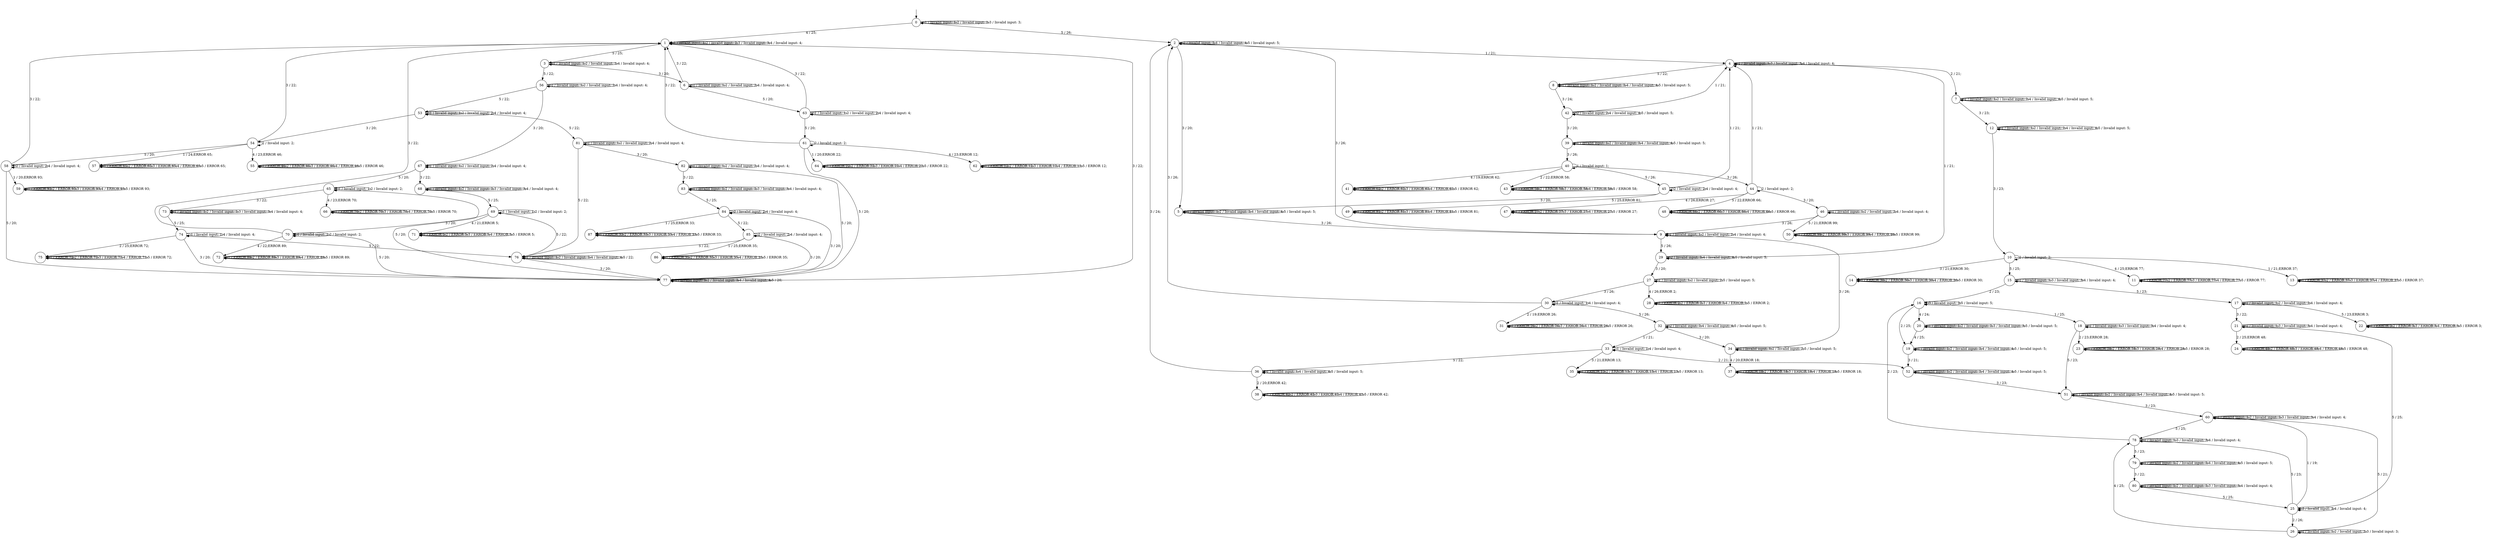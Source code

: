 digraph g {
__start0 [label="" shape="none"];

	s0 [shape="circle" label="0"];
	s1 [shape="circle" label="1"];
	s2 [shape="circle" label="2"];
	s3 [shape="circle" label="3"];
	s4 [shape="circle" label="4"];
	s5 [shape="circle" label="5"];
	s6 [shape="circle" label="6"];
	s7 [shape="circle" label="7"];
	s8 [shape="circle" label="8"];
	s9 [shape="circle" label="9"];
	s10 [shape="circle" label="10"];
	s11 [shape="circle" label="11"];
	s12 [shape="circle" label="12"];
	s13 [shape="circle" label="13"];
	s14 [shape="circle" label="14"];
	s15 [shape="circle" label="15"];
	s16 [shape="circle" label="16"];
	s17 [shape="circle" label="17"];
	s18 [shape="circle" label="18"];
	s19 [shape="circle" label="19"];
	s20 [shape="circle" label="20"];
	s21 [shape="circle" label="21"];
	s22 [shape="circle" label="22"];
	s23 [shape="circle" label="23"];
	s24 [shape="circle" label="24"];
	s25 [shape="circle" label="25"];
	s26 [shape="circle" label="26"];
	s27 [shape="circle" label="27"];
	s28 [shape="circle" label="28"];
	s29 [shape="circle" label="29"];
	s30 [shape="circle" label="30"];
	s31 [shape="circle" label="31"];
	s32 [shape="circle" label="32"];
	s33 [shape="circle" label="33"];
	s34 [shape="circle" label="34"];
	s35 [shape="circle" label="35"];
	s36 [shape="circle" label="36"];
	s37 [shape="circle" label="37"];
	s38 [shape="circle" label="38"];
	s39 [shape="circle" label="39"];
	s40 [shape="circle" label="40"];
	s41 [shape="circle" label="41"];
	s42 [shape="circle" label="42"];
	s43 [shape="circle" label="43"];
	s44 [shape="circle" label="44"];
	s45 [shape="circle" label="45"];
	s46 [shape="circle" label="46"];
	s47 [shape="circle" label="47"];
	s48 [shape="circle" label="48"];
	s49 [shape="circle" label="49"];
	s50 [shape="circle" label="50"];
	s51 [shape="circle" label="51"];
	s52 [shape="circle" label="52"];
	s53 [shape="circle" label="53"];
	s54 [shape="circle" label="54"];
	s55 [shape="circle" label="55"];
	s56 [shape="circle" label="56"];
	s57 [shape="circle" label="57"];
	s58 [shape="circle" label="58"];
	s59 [shape="circle" label="59"];
	s60 [shape="circle" label="60"];
	s61 [shape="circle" label="61"];
	s62 [shape="circle" label="62"];
	s63 [shape="circle" label="63"];
	s64 [shape="circle" label="64"];
	s65 [shape="circle" label="65"];
	s66 [shape="circle" label="66"];
	s67 [shape="circle" label="67"];
	s68 [shape="circle" label="68"];
	s69 [shape="circle" label="69"];
	s70 [shape="circle" label="70"];
	s71 [shape="circle" label="71"];
	s72 [shape="circle" label="72"];
	s73 [shape="circle" label="73"];
	s74 [shape="circle" label="74"];
	s75 [shape="circle" label="75"];
	s76 [shape="circle" label="76"];
	s77 [shape="circle" label="77"];
	s78 [shape="circle" label="78"];
	s79 [shape="circle" label="79"];
	s80 [shape="circle" label="80"];
	s81 [shape="circle" label="81"];
	s82 [shape="circle" label="82"];
	s83 [shape="circle" label="83"];
	s84 [shape="circle" label="84"];
	s85 [shape="circle" label="85"];
	s86 [shape="circle" label="86"];
	s87 [shape="circle" label="87"];
	s0 -> s0 [label="1 / Invalid input: 1;"];
	s0 -> s0 [label="2 / Invalid input: 2;"];
	s0 -> s0 [label="3 / Invalid input: 3;"];
	s0 -> s1 [label="4 / 25;"];
	s0 -> s2 [label="5 / 26;"];
	s1 -> s1 [label="1 / Invalid input: 1;"];
	s1 -> s1 [label="2 / Invalid input: 2;"];
	s1 -> s1 [label="3 / Invalid input: 3;"];
	s1 -> s1 [label="4 / Invalid input: 4;"];
	s1 -> s3 [label="5 / 25;"];
	s2 -> s4 [label="1 / 21;"];
	s2 -> s2 [label="2 / Invalid input: 2;"];
	s2 -> s5 [label="3 / 20;"];
	s2 -> s2 [label="4 / Invalid input: 4;"];
	s2 -> s2 [label="5 / Invalid input: 5;"];
	s3 -> s3 [label="1 / Invalid input: 1;"];
	s3 -> s3 [label="2 / Invalid input: 2;"];
	s3 -> s6 [label="3 / 20;"];
	s3 -> s3 [label="4 / Invalid input: 4;"];
	s3 -> s56 [label="5 / 22;"];
	s4 -> s4 [label="1 / Invalid input: 1;"];
	s4 -> s7 [label="2 / 21;"];
	s4 -> s4 [label="3 / Invalid input: 3;"];
	s4 -> s4 [label="4 / Invalid input: 4;"];
	s4 -> s8 [label="5 / 22;"];
	s5 -> s5 [label="1 / Invalid input: 1;"];
	s5 -> s5 [label="2 / Invalid input: 2;"];
	s5 -> s9 [label="3 / 26;"];
	s5 -> s5 [label="4 / Invalid input: 4;"];
	s5 -> s5 [label="5 / Invalid input: 5;"];
	s6 -> s6 [label="1 / Invalid input: 1;"];
	s6 -> s6 [label="2 / Invalid input: 2;"];
	s6 -> s1 [label="3 / 22;"];
	s6 -> s6 [label="4 / Invalid input: 4;"];
	s6 -> s63 [label="5 / 20;"];
	s7 -> s7 [label="1 / Invalid input: 1;"];
	s7 -> s7 [label="2 / Invalid input: 2;"];
	s7 -> s12 [label="3 / 23;"];
	s7 -> s7 [label="4 / Invalid input: 4;"];
	s7 -> s7 [label="5 / Invalid input: 5;"];
	s8 -> s8 [label="1 / Invalid input: 1;"];
	s8 -> s8 [label="2 / Invalid input: 2;"];
	s8 -> s42 [label="3 / 24;"];
	s8 -> s8 [label="4 / Invalid input: 4;"];
	s8 -> s8 [label="5 / Invalid input: 5;"];
	s9 -> s9 [label="1 / Invalid input: 1;"];
	s9 -> s9 [label="2 / Invalid input: 2;"];
	s9 -> s2 [label="3 / 26;"];
	s9 -> s9 [label="4 / Invalid input: 4;"];
	s9 -> s29 [label="5 / 26;"];
	s10 -> s13 [label="1 / 21;ERROR 37;"];
	s10 -> s10 [label="2 / Invalid input: 2;"];
	s10 -> s14 [label="3 / 21;ERROR 30;"];
	s10 -> s11 [label="4 / 25;ERROR 77;"];
	s10 -> s15 [label="5 / 25;"];
	s11 -> s11 [label="1 / ERROR 77;"];
	s11 -> s11 [label="2 / ERROR 77;"];
	s11 -> s11 [label="3 / ERROR 77;"];
	s11 -> s11 [label="4 / ERROR 77;"];
	s11 -> s11 [label="5 / ERROR 77;"];
	s12 -> s12 [label="1 / Invalid input: 1;"];
	s12 -> s12 [label="2 / Invalid input: 2;"];
	s12 -> s10 [label="3 / 23;"];
	s12 -> s12 [label="4 / Invalid input: 4;"];
	s12 -> s12 [label="5 / Invalid input: 5;"];
	s13 -> s13 [label="1 / ERROR 37;"];
	s13 -> s13 [label="2 / ERROR 37;"];
	s13 -> s13 [label="3 / ERROR 37;"];
	s13 -> s13 [label="4 / ERROR 37;"];
	s13 -> s13 [label="5 / ERROR 37;"];
	s14 -> s14 [label="1 / ERROR 30;"];
	s14 -> s14 [label="2 / ERROR 30;"];
	s14 -> s14 [label="3 / ERROR 30;"];
	s14 -> s14 [label="4 / ERROR 30;"];
	s14 -> s14 [label="5 / ERROR 30;"];
	s15 -> s15 [label="1 / Invalid input: 1;"];
	s15 -> s16 [label="2 / 23;"];
	s15 -> s15 [label="3 / Invalid input: 3;"];
	s15 -> s15 [label="4 / Invalid input: 4;"];
	s15 -> s17 [label="5 / 23;"];
	s16 -> s18 [label="1 / 25;"];
	s16 -> s19 [label="2 / 25;"];
	s16 -> s16 [label="3 / Invalid input: 3;"];
	s16 -> s20 [label="4 / 24;"];
	s16 -> s16 [label="5 / Invalid input: 5;"];
	s17 -> s17 [label="1 / Invalid input: 1;"];
	s17 -> s17 [label="2 / Invalid input: 2;"];
	s17 -> s21 [label="3 / 22;"];
	s17 -> s17 [label="4 / Invalid input: 4;"];
	s17 -> s22 [label="5 / 23;ERROR 3;"];
	s18 -> s18 [label="1 / Invalid input: 1;"];
	s18 -> s23 [label="2 / 23;ERROR 28;"];
	s18 -> s18 [label="3 / Invalid input: 3;"];
	s18 -> s18 [label="4 / Invalid input: 4;"];
	s18 -> s51 [label="5 / 23;"];
	s19 -> s19 [label="1 / Invalid input: 1;"];
	s19 -> s19 [label="2 / Invalid input: 2;"];
	s19 -> s52 [label="3 / 21;"];
	s19 -> s19 [label="4 / Invalid input: 4;"];
	s19 -> s19 [label="5 / Invalid input: 5;"];
	s20 -> s20 [label="1 / Invalid input: 1;"];
	s20 -> s20 [label="2 / Invalid input: 2;"];
	s20 -> s20 [label="3 / Invalid input: 3;"];
	s20 -> s19 [label="4 / 25;"];
	s20 -> s20 [label="5 / Invalid input: 5;"];
	s21 -> s21 [label="1 / Invalid input: 1;"];
	s21 -> s24 [label="2 / 25;ERROR 48;"];
	s21 -> s21 [label="3 / Invalid input: 3;"];
	s21 -> s21 [label="4 / Invalid input: 4;"];
	s21 -> s25 [label="5 / 25;"];
	s22 -> s22 [label="1 / ERROR 3;"];
	s22 -> s22 [label="2 / ERROR 3;"];
	s22 -> s22 [label="3 / ERROR 3;"];
	s22 -> s22 [label="4 / ERROR 3;"];
	s22 -> s22 [label="5 / ERROR 3;"];
	s23 -> s23 [label="1 / ERROR 28;"];
	s23 -> s23 [label="2 / ERROR 28;"];
	s23 -> s23 [label="3 / ERROR 28;"];
	s23 -> s23 [label="4 / ERROR 28;"];
	s23 -> s23 [label="5 / ERROR 28;"];
	s24 -> s24 [label="1 / ERROR 48;"];
	s24 -> s24 [label="2 / ERROR 48;"];
	s24 -> s24 [label="3 / ERROR 48;"];
	s24 -> s24 [label="4 / ERROR 48;"];
	s24 -> s24 [label="5 / ERROR 48;"];
	s25 -> s60 [label="1 / 19;"];
	s25 -> s26 [label="2 / 26;"];
	s25 -> s25 [label="3 / Invalid input: 3;"];
	s25 -> s25 [label="4 / Invalid input: 4;"];
	s25 -> s78 [label="5 / 23;"];
	s26 -> s26 [label="1 / Invalid input: 1;"];
	s26 -> s26 [label="2 / Invalid input: 2;"];
	s26 -> s26 [label="3 / Invalid input: 3;"];
	s26 -> s78 [label="4 / 25;"];
	s26 -> s60 [label="5 / 21;"];
	s27 -> s27 [label="1 / Invalid input: 1;"];
	s27 -> s27 [label="2 / Invalid input: 2;"];
	s27 -> s30 [label="3 / 26;"];
	s27 -> s28 [label="4 / 26;ERROR 2;"];
	s27 -> s27 [label="5 / Invalid input: 5;"];
	s28 -> s28 [label="1 / ERROR 2;"];
	s28 -> s28 [label="2 / ERROR 2;"];
	s28 -> s28 [label="3 / ERROR 2;"];
	s28 -> s28 [label="4 / ERROR 2;"];
	s28 -> s28 [label="5 / ERROR 2;"];
	s29 -> s4 [label="1 / 21;"];
	s29 -> s29 [label="2 / Invalid input: 2;"];
	s29 -> s27 [label="3 / 20;"];
	s29 -> s29 [label="4 / Invalid input: 4;"];
	s29 -> s29 [label="5 / Invalid input: 5;"];
	s30 -> s30 [label="1 / Invalid input: 1;"];
	s30 -> s31 [label="2 / 19;ERROR 26;"];
	s30 -> s2 [label="3 / 26;"];
	s30 -> s30 [label="4 / Invalid input: 4;"];
	s30 -> s32 [label="5 / 26;"];
	s31 -> s31 [label="1 / ERROR 26;"];
	s31 -> s31 [label="2 / ERROR 26;"];
	s31 -> s31 [label="3 / ERROR 26;"];
	s31 -> s31 [label="4 / ERROR 26;"];
	s31 -> s31 [label="5 / ERROR 26;"];
	s32 -> s33 [label="1 / 21;"];
	s32 -> s32 [label="2 / Invalid input: 2;"];
	s32 -> s34 [label="3 / 20;"];
	s32 -> s32 [label="4 / Invalid input: 4;"];
	s32 -> s32 [label="5 / Invalid input: 5;"];
	s33 -> s33 [label="1 / Invalid input: 1;"];
	s33 -> s52 [label="2 / 21;"];
	s33 -> s35 [label="3 / 21;ERROR 13;"];
	s33 -> s33 [label="4 / Invalid input: 4;"];
	s33 -> s36 [label="5 / 22;"];
	s34 -> s34 [label="1 / Invalid input: 1;"];
	s34 -> s34 [label="2 / Invalid input: 2;"];
	s34 -> s9 [label="3 / 26;"];
	s34 -> s37 [label="4 / 20;ERROR 18;"];
	s34 -> s34 [label="5 / Invalid input: 5;"];
	s35 -> s35 [label="1 / ERROR 13;"];
	s35 -> s35 [label="2 / ERROR 13;"];
	s35 -> s35 [label="3 / ERROR 13;"];
	s35 -> s35 [label="4 / ERROR 13;"];
	s35 -> s35 [label="5 / ERROR 13;"];
	s36 -> s36 [label="1 / Invalid input: 1;"];
	s36 -> s38 [label="2 / 20;ERROR 42;"];
	s36 -> s2 [label="3 / 24;"];
	s36 -> s36 [label="4 / Invalid input: 4;"];
	s36 -> s36 [label="5 / Invalid input: 5;"];
	s37 -> s37 [label="1 / ERROR 18;"];
	s37 -> s37 [label="2 / ERROR 18;"];
	s37 -> s37 [label="3 / ERROR 18;"];
	s37 -> s37 [label="4 / ERROR 18;"];
	s37 -> s37 [label="5 / ERROR 18;"];
	s38 -> s38 [label="1 / ERROR 42;"];
	s38 -> s38 [label="2 / ERROR 42;"];
	s38 -> s38 [label="3 / ERROR 42;"];
	s38 -> s38 [label="4 / ERROR 42;"];
	s38 -> s38 [label="5 / ERROR 42;"];
	s39 -> s39 [label="1 / Invalid input: 1;"];
	s39 -> s39 [label="2 / Invalid input: 2;"];
	s39 -> s40 [label="3 / 26;"];
	s39 -> s39 [label="4 / Invalid input: 4;"];
	s39 -> s39 [label="5 / Invalid input: 5;"];
	s40 -> s40 [label="1 / Invalid input: 1;"];
	s40 -> s43 [label="2 / 22;ERROR 58;"];
	s40 -> s44 [label="3 / 26;"];
	s40 -> s41 [label="4 / 19;ERROR 62;"];
	s40 -> s45 [label="5 / 26;"];
	s41 -> s41 [label="1 / ERROR 62;"];
	s41 -> s41 [label="2 / ERROR 62;"];
	s41 -> s41 [label="3 / ERROR 62;"];
	s41 -> s41 [label="4 / ERROR 62;"];
	s41 -> s41 [label="5 / ERROR 62;"];
	s42 -> s4 [label="1 / 21;"];
	s42 -> s42 [label="2 / Invalid input: 2;"];
	s42 -> s39 [label="3 / 20;"];
	s42 -> s42 [label="4 / Invalid input: 4;"];
	s42 -> s42 [label="5 / Invalid input: 5;"];
	s43 -> s43 [label="1 / ERROR 58;"];
	s43 -> s43 [label="2 / ERROR 58;"];
	s43 -> s43 [label="3 / ERROR 58;"];
	s43 -> s43 [label="4 / ERROR 58;"];
	s43 -> s43 [label="5 / ERROR 58;"];
	s44 -> s4 [label="1 / 21;"];
	s44 -> s44 [label="2 / Invalid input: 2;"];
	s44 -> s46 [label="3 / 20;"];
	s44 -> s47 [label="4 / 26;ERROR 27;"];
	s44 -> s48 [label="5 / 22;ERROR 66;"];
	s45 -> s4 [label="1 / 21;"];
	s45 -> s45 [label="2 / Invalid input: 2;"];
	s45 -> s5 [label="3 / 20;"];
	s45 -> s45 [label="4 / Invalid input: 4;"];
	s45 -> s49 [label="5 / 25;ERROR 81;"];
	s46 -> s46 [label="1 / Invalid input: 1;"];
	s46 -> s46 [label="2 / Invalid input: 2;"];
	s46 -> s9 [label="3 / 26;"];
	s46 -> s46 [label="4 / Invalid input: 4;"];
	s46 -> s50 [label="5 / 21;ERROR 99;"];
	s47 -> s47 [label="1 / ERROR 27;"];
	s47 -> s47 [label="2 / ERROR 27;"];
	s47 -> s47 [label="3 / ERROR 27;"];
	s47 -> s47 [label="4 / ERROR 27;"];
	s47 -> s47 [label="5 / ERROR 27;"];
	s48 -> s48 [label="1 / ERROR 66;"];
	s48 -> s48 [label="2 / ERROR 66;"];
	s48 -> s48 [label="3 / ERROR 66;"];
	s48 -> s48 [label="4 / ERROR 66;"];
	s48 -> s48 [label="5 / ERROR 66;"];
	s49 -> s49 [label="1 / ERROR 81;"];
	s49 -> s49 [label="2 / ERROR 81;"];
	s49 -> s49 [label="3 / ERROR 81;"];
	s49 -> s49 [label="4 / ERROR 81;"];
	s49 -> s49 [label="5 / ERROR 81;"];
	s50 -> s50 [label="1 / ERROR 99;"];
	s50 -> s50 [label="2 / ERROR 99;"];
	s50 -> s50 [label="3 / ERROR 99;"];
	s50 -> s50 [label="4 / ERROR 99;"];
	s50 -> s50 [label="5 / ERROR 99;"];
	s51 -> s51 [label="1 / Invalid input: 1;"];
	s51 -> s51 [label="2 / Invalid input: 2;"];
	s51 -> s60 [label="3 / 23;"];
	s51 -> s51 [label="4 / Invalid input: 4;"];
	s51 -> s51 [label="5 / Invalid input: 5;"];
	s52 -> s52 [label="1 / Invalid input: 1;"];
	s52 -> s52 [label="2 / Invalid input: 2;"];
	s52 -> s51 [label="3 / 23;"];
	s52 -> s52 [label="4 / Invalid input: 4;"];
	s52 -> s52 [label="5 / Invalid input: 5;"];
	s53 -> s53 [label="1 / Invalid input: 1;"];
	s53 -> s53 [label="2 / Invalid input: 2;"];
	s53 -> s54 [label="3 / 20;"];
	s53 -> s53 [label="4 / Invalid input: 4;"];
	s53 -> s81 [label="5 / 22;"];
	s54 -> s57 [label="1 / 24;ERROR 65;"];
	s54 -> s54 [label="2 / Invalid input: 2;"];
	s54 -> s1 [label="3 / 22;"];
	s54 -> s55 [label="4 / 23;ERROR 46;"];
	s54 -> s58 [label="5 / 20;"];
	s55 -> s55 [label="1 / ERROR 46;"];
	s55 -> s55 [label="2 / ERROR 46;"];
	s55 -> s55 [label="3 / ERROR 46;"];
	s55 -> s55 [label="4 / ERROR 46;"];
	s55 -> s55 [label="5 / ERROR 46;"];
	s56 -> s56 [label="1 / Invalid input: 1;"];
	s56 -> s56 [label="2 / Invalid input: 2;"];
	s56 -> s67 [label="3 / 20;"];
	s56 -> s56 [label="4 / Invalid input: 4;"];
	s56 -> s53 [label="5 / 22;"];
	s57 -> s57 [label="1 / ERROR 65;"];
	s57 -> s57 [label="2 / ERROR 65;"];
	s57 -> s57 [label="3 / ERROR 65;"];
	s57 -> s57 [label="4 / ERROR 65;"];
	s57 -> s57 [label="5 / ERROR 65;"];
	s58 -> s59 [label="1 / 20;ERROR 93;"];
	s58 -> s58 [label="2 / Invalid input: 2;"];
	s58 -> s1 [label="3 / 22;"];
	s58 -> s58 [label="4 / Invalid input: 4;"];
	s58 -> s77 [label="5 / 20;"];
	s59 -> s59 [label="1 / ERROR 93;"];
	s59 -> s59 [label="2 / ERROR 93;"];
	s59 -> s59 [label="3 / ERROR 93;"];
	s59 -> s59 [label="4 / ERROR 93;"];
	s59 -> s59 [label="5 / ERROR 93;"];
	s60 -> s60 [label="1 / Invalid input: 1;"];
	s60 -> s60 [label="2 / Invalid input: 2;"];
	s60 -> s60 [label="3 / Invalid input: 3;"];
	s60 -> s60 [label="4 / Invalid input: 4;"];
	s60 -> s78 [label="5 / 25;"];
	s61 -> s64 [label="1 / 20;ERROR 22;"];
	s61 -> s61 [label="2 / Invalid input: 2;"];
	s61 -> s1 [label="3 / 22;"];
	s61 -> s62 [label="4 / 23;ERROR 12;"];
	s61 -> s77 [label="5 / 20;"];
	s62 -> s62 [label="1 / ERROR 12;"];
	s62 -> s62 [label="2 / ERROR 12;"];
	s62 -> s62 [label="3 / ERROR 12;"];
	s62 -> s62 [label="4 / ERROR 12;"];
	s62 -> s62 [label="5 / ERROR 12;"];
	s63 -> s63 [label="1 / Invalid input: 1;"];
	s63 -> s63 [label="2 / Invalid input: 2;"];
	s63 -> s1 [label="3 / 22;"];
	s63 -> s63 [label="4 / Invalid input: 4;"];
	s63 -> s61 [label="5 / 20;"];
	s64 -> s64 [label="1 / ERROR 22;"];
	s64 -> s64 [label="2 / ERROR 22;"];
	s64 -> s64 [label="3 / ERROR 22;"];
	s64 -> s64 [label="4 / ERROR 22;"];
	s64 -> s64 [label="5 / ERROR 22;"];
	s65 -> s65 [label="1 / Invalid input: 1;"];
	s65 -> s65 [label="2 / Invalid input: 2;"];
	s65 -> s73 [label="3 / 22;"];
	s65 -> s66 [label="4 / 23;ERROR 70;"];
	s65 -> s77 [label="5 / 20;"];
	s66 -> s66 [label="1 / ERROR 70;"];
	s66 -> s66 [label="2 / ERROR 70;"];
	s66 -> s66 [label="3 / ERROR 70;"];
	s66 -> s66 [label="4 / ERROR 70;"];
	s66 -> s66 [label="5 / ERROR 70;"];
	s67 -> s67 [label="1 / Invalid input: 1;"];
	s67 -> s67 [label="2 / Invalid input: 2;"];
	s67 -> s68 [label="3 / 22;"];
	s67 -> s67 [label="4 / Invalid input: 4;"];
	s67 -> s65 [label="5 / 20;"];
	s68 -> s68 [label="1 / Invalid input: 1;"];
	s68 -> s68 [label="2 / Invalid input: 2;"];
	s68 -> s68 [label="3 / Invalid input: 3;"];
	s68 -> s68 [label="4 / Invalid input: 4;"];
	s68 -> s69 [label="5 / 25;"];
	s69 -> s69 [label="1 / Invalid input: 1;"];
	s69 -> s69 [label="2 / Invalid input: 2;"];
	s69 -> s70 [label="3 / 20;"];
	s69 -> s71 [label="4 / 21;ERROR 5;"];
	s69 -> s76 [label="5 / 22;"];
	s70 -> s70 [label="1 / Invalid input: 1;"];
	s70 -> s70 [label="2 / Invalid input: 2;"];
	s70 -> s1 [label="3 / 22;"];
	s70 -> s72 [label="4 / 22;ERROR 89;"];
	s70 -> s77 [label="5 / 20;"];
	s71 -> s71 [label="1 / ERROR 5;"];
	s71 -> s71 [label="2 / ERROR 5;"];
	s71 -> s71 [label="3 / ERROR 5;"];
	s71 -> s71 [label="4 / ERROR 5;"];
	s71 -> s71 [label="5 / ERROR 5;"];
	s72 -> s72 [label="1 / ERROR 89;"];
	s72 -> s72 [label="2 / ERROR 89;"];
	s72 -> s72 [label="3 / ERROR 89;"];
	s72 -> s72 [label="4 / ERROR 89;"];
	s72 -> s72 [label="5 / ERROR 89;"];
	s73 -> s73 [label="1 / Invalid input: 1;"];
	s73 -> s73 [label="2 / Invalid input: 2;"];
	s73 -> s73 [label="3 / Invalid input: 3;"];
	s73 -> s73 [label="4 / Invalid input: 4;"];
	s73 -> s74 [label="5 / 25;"];
	s74 -> s74 [label="1 / Invalid input: 1;"];
	s74 -> s75 [label="2 / 25;ERROR 72;"];
	s74 -> s77 [label="3 / 20;"];
	s74 -> s74 [label="4 / Invalid input: 4;"];
	s74 -> s76 [label="5 / 22;"];
	s75 -> s75 [label="1 / ERROR 72;"];
	s75 -> s75 [label="2 / ERROR 72;"];
	s75 -> s75 [label="3 / ERROR 72;"];
	s75 -> s75 [label="4 / ERROR 72;"];
	s75 -> s75 [label="5 / ERROR 72;"];
	s76 -> s76 [label="1 / Invalid input: 1;"];
	s76 -> s76 [label="2 / Invalid input: 2;"];
	s76 -> s77 [label="3 / 20;"];
	s76 -> s76 [label="4 / Invalid input: 4;"];
	s76 -> s76 [label="5 / 22;"];
	s77 -> s77 [label="1 / Invalid input: 1;"];
	s77 -> s77 [label="2 / Invalid input: 2;"];
	s77 -> s1 [label="3 / 22;"];
	s77 -> s77 [label="4 / Invalid input: 4;"];
	s77 -> s77 [label="5 / 20;"];
	s78 -> s78 [label="1 / Invalid input: 1;"];
	s78 -> s16 [label="2 / 23;"];
	s78 -> s78 [label="3 / Invalid input: 3;"];
	s78 -> s78 [label="4 / Invalid input: 4;"];
	s78 -> s79 [label="5 / 23;"];
	s79 -> s79 [label="1 / Invalid input: 1;"];
	s79 -> s79 [label="2 / Invalid input: 2;"];
	s79 -> s80 [label="3 / 22;"];
	s79 -> s79 [label="4 / Invalid input: 4;"];
	s79 -> s79 [label="5 / Invalid input: 5;"];
	s80 -> s80 [label="1 / Invalid input: 1;"];
	s80 -> s80 [label="2 / Invalid input: 2;"];
	s80 -> s80 [label="3 / Invalid input: 3;"];
	s80 -> s80 [label="4 / Invalid input: 4;"];
	s80 -> s25 [label="5 / 25;"];
	s81 -> s81 [label="1 / Invalid input: 1;"];
	s81 -> s81 [label="2 / Invalid input: 2;"];
	s81 -> s82 [label="3 / 20;"];
	s81 -> s81 [label="4 / Invalid input: 4;"];
	s81 -> s76 [label="5 / 22;"];
	s82 -> s82 [label="1 / Invalid input: 1;"];
	s82 -> s82 [label="2 / Invalid input: 2;"];
	s82 -> s83 [label="3 / 22;"];
	s82 -> s82 [label="4 / Invalid input: 4;"];
	s82 -> s77 [label="5 / 20;"];
	s83 -> s83 [label="1 / Invalid input: 1;"];
	s83 -> s83 [label="2 / Invalid input: 2;"];
	s83 -> s83 [label="3 / Invalid input: 3;"];
	s83 -> s83 [label="4 / Invalid input: 4;"];
	s83 -> s84 [label="5 / 25;"];
	s84 -> s87 [label="1 / 25;ERROR 33;"];
	s84 -> s84 [label="2 / Invalid input: 2;"];
	s84 -> s77 [label="3 / 20;"];
	s84 -> s84 [label="4 / Invalid input: 4;"];
	s84 -> s85 [label="5 / 22;"];
	s85 -> s86 [label="1 / 25;ERROR 35;"];
	s85 -> s85 [label="2 / Invalid input: 2;"];
	s85 -> s77 [label="3 / 20;"];
	s85 -> s85 [label="4 / Invalid input: 4;"];
	s85 -> s76 [label="5 / 22;"];
	s86 -> s86 [label="1 / ERROR 35;"];
	s86 -> s86 [label="2 / ERROR 35;"];
	s86 -> s86 [label="3 / ERROR 35;"];
	s86 -> s86 [label="4 / ERROR 35;"];
	s86 -> s86 [label="5 / ERROR 35;"];
	s87 -> s87 [label="1 / ERROR 33;"];
	s87 -> s87 [label="2 / ERROR 33;"];
	s87 -> s87 [label="3 / ERROR 33;"];
	s87 -> s87 [label="4 / ERROR 33;"];
	s87 -> s87 [label="5 / ERROR 33;"];

__start0 -> s0;
}

